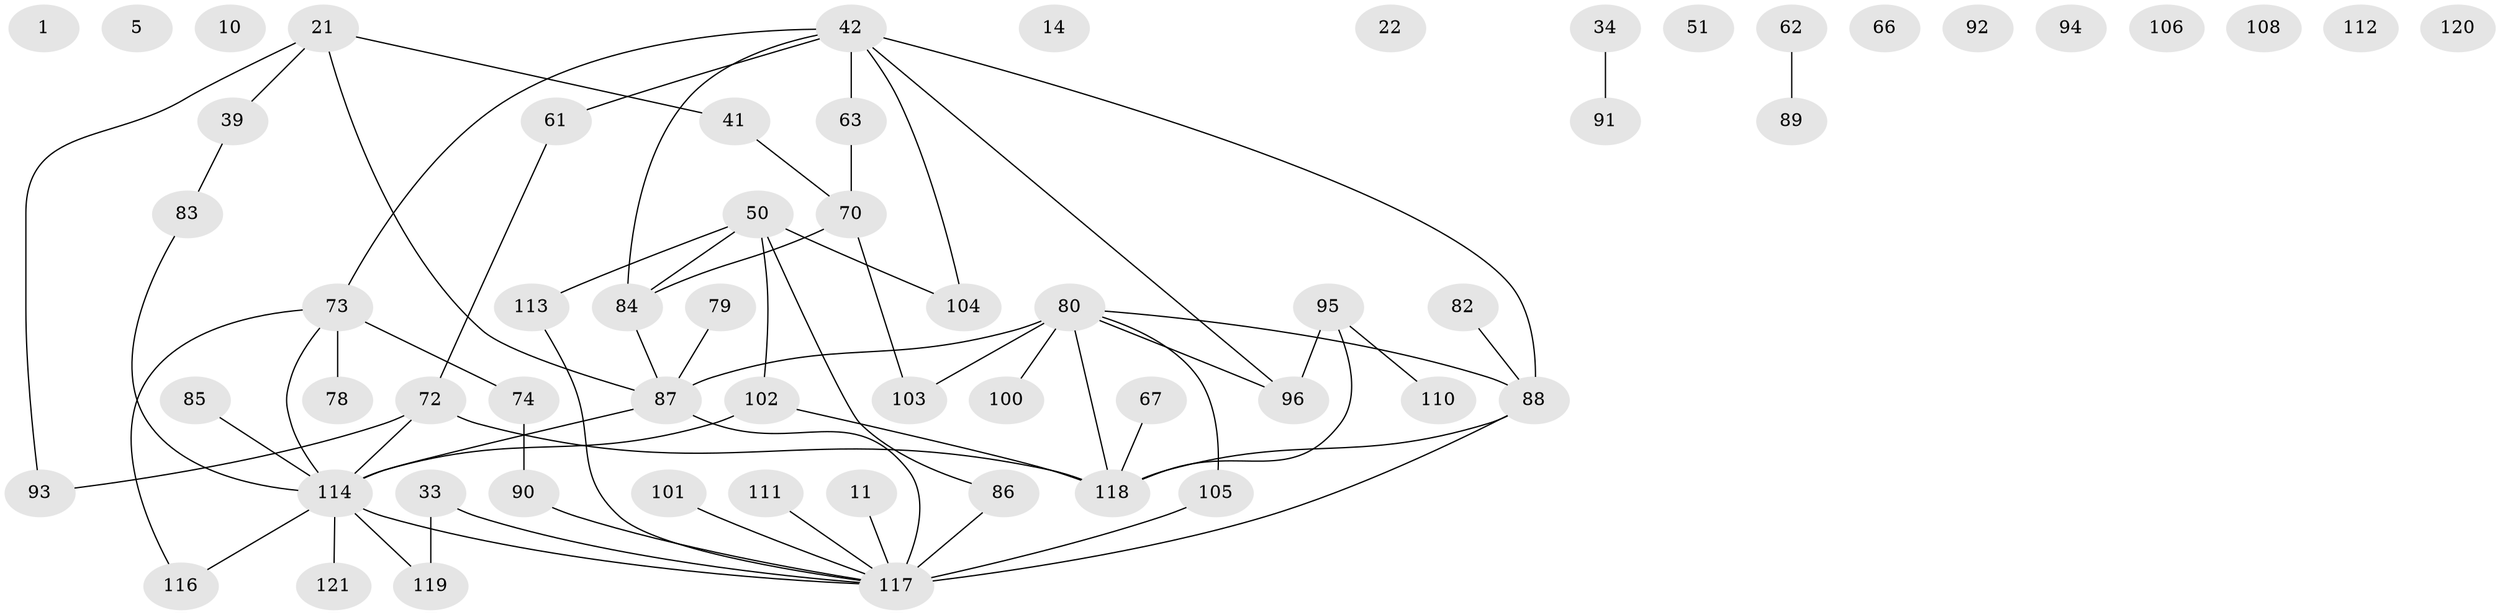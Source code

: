 // original degree distribution, {0: 0.10743801652892562, 1: 0.19834710743801653, 2: 0.30578512396694213, 4: 0.14049586776859505, 6: 0.03305785123966942, 3: 0.1487603305785124, 5: 0.06611570247933884}
// Generated by graph-tools (version 1.1) at 2025/43/03/04/25 21:43:49]
// undirected, 60 vertices, 67 edges
graph export_dot {
graph [start="1"]
  node [color=gray90,style=filled];
  1;
  5;
  10;
  11;
  14;
  21;
  22;
  33;
  34;
  39;
  41 [super="+2"];
  42 [super="+27+32+8"];
  50 [super="+40"];
  51;
  61;
  62;
  63;
  66;
  67;
  70;
  72;
  73 [super="+46+48"];
  74;
  78 [super="+64"];
  79;
  80 [super="+28+30+43+60+77"];
  82 [super="+3"];
  83 [super="+29"];
  84 [super="+75"];
  85;
  86;
  87 [super="+7+52+15+17"];
  88 [super="+54"];
  89;
  90;
  91;
  92;
  93;
  94;
  95;
  96 [super="+44"];
  100;
  101;
  102 [super="+19"];
  103;
  104;
  105;
  106;
  108;
  110;
  111;
  112;
  113 [super="+71"];
  114 [super="+38+55+68+99+107"];
  116 [super="+25"];
  117 [super="+65+115+98"];
  118 [super="+109"];
  119;
  120;
  121;
  11 -- 117;
  21 -- 39;
  21 -- 41;
  21 -- 87;
  21 -- 93;
  33 -- 119;
  33 -- 117;
  34 -- 91;
  39 -- 83;
  41 -- 70;
  42 -- 104;
  42 -- 88 [weight=2];
  42 -- 73;
  42 -- 63;
  42 -- 96;
  42 -- 84 [weight=2];
  42 -- 61;
  50 -- 104;
  50 -- 84;
  50 -- 102;
  50 -- 86;
  50 -- 113;
  61 -- 72;
  62 -- 89;
  63 -- 70;
  67 -- 118;
  70 -- 103;
  70 -- 84;
  72 -- 93;
  72 -- 118;
  72 -- 114;
  73 -- 116;
  73 -- 74;
  73 -- 78 [weight=2];
  73 -- 114;
  74 -- 90;
  79 -- 87;
  80 -- 87 [weight=3];
  80 -- 100;
  80 -- 88;
  80 -- 105;
  80 -- 118 [weight=2];
  80 -- 96;
  80 -- 103;
  82 -- 88;
  83 -- 114;
  84 -- 87;
  85 -- 114;
  86 -- 117;
  87 -- 117 [weight=4];
  87 -- 114;
  88 -- 118 [weight=3];
  88 -- 117;
  90 -- 117;
  95 -- 96 [weight=2];
  95 -- 110;
  95 -- 118;
  101 -- 117;
  102 -- 118 [weight=2];
  102 -- 114 [weight=2];
  105 -- 117;
  111 -- 117;
  113 -- 117;
  114 -- 119;
  114 -- 116;
  114 -- 117;
  114 -- 121;
}

